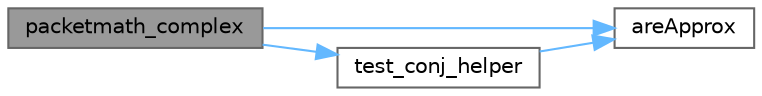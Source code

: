 digraph "packetmath_complex"
{
 // LATEX_PDF_SIZE
  bgcolor="transparent";
  edge [fontname=Helvetica,fontsize=10,labelfontname=Helvetica,labelfontsize=10];
  node [fontname=Helvetica,fontsize=10,shape=box,height=0.2,width=0.4];
  rankdir="LR";
  Node1 [id="Node000001",label="packetmath_complex",height=0.2,width=0.4,color="gray40", fillcolor="grey60", style="filled", fontcolor="black",tooltip=" "];
  Node1 -> Node2 [id="edge4_Node000001_Node000002",color="steelblue1",style="solid",tooltip=" "];
  Node2 [id="Node000002",label="areApprox",height=0.2,width=0.4,color="grey40", fillcolor="white", style="filled",URL="$packetmath_8cpp.html#ade96f58f6108572ff84a7c590bd09181",tooltip=" "];
  Node1 -> Node3 [id="edge5_Node000001_Node000003",color="steelblue1",style="solid",tooltip=" "];
  Node3 [id="Node000003",label="test_conj_helper",height=0.2,width=0.4,color="grey40", fillcolor="white", style="filled",URL="$packetmath_8cpp.html#ac9e1440c41862e2ff5a9b86a1d2631bd",tooltip=" "];
  Node3 -> Node2 [id="edge6_Node000003_Node000002",color="steelblue1",style="solid",tooltip=" "];
}

